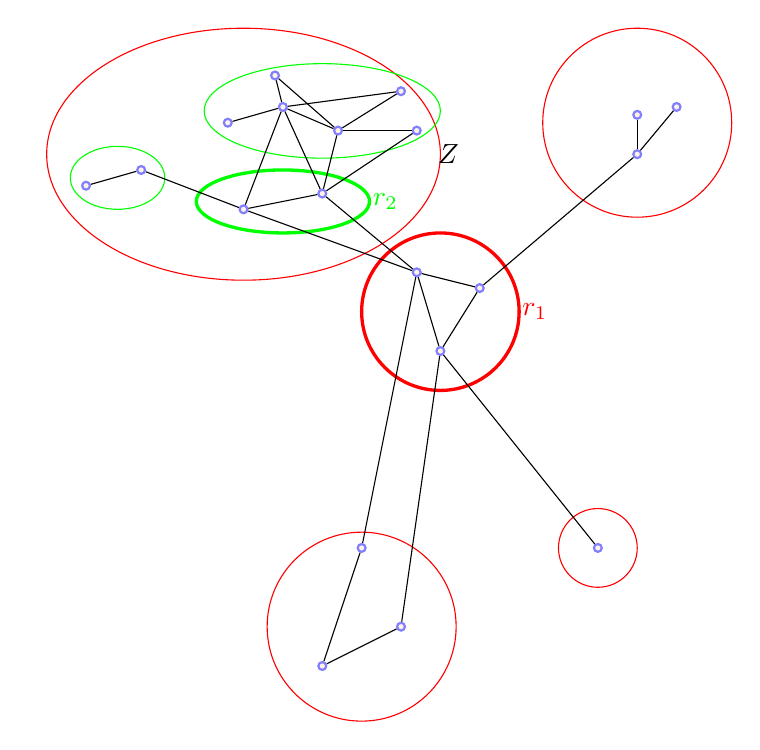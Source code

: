 \tikzstyle{place}=[circle,draw=blue!50,fill=blue!20,thick,inner sep=1pt]
\tikzstyle{selected}=[place, fill=orange!10]
\begin{tikzpicture}[>=stealth, auto]
    \draw (5,5) [red, very thick] circle (1);
    \draw (6.2,5) [red] node {$r_1$};
    \node (a1) at (5, 4.5) [selected] {};
    \node (a2) at (5.5, 5.3) [selected] {};
    \node (a3) at (4.7, 5.5) [selected] {};
    \draw (a1) -- (a2);
    \draw (a1) -- (a3);
    \draw (a2) -- (a3);
    
    \draw (7,2) [red] circle (0.5);
    \node (b1) at (7, 2) [selected] {};
    \draw (a1) -- (b1);
    
    \draw (4,1) [red] circle (1.2);
    \node (c1) at (4, 2) [selected] {};
    \node (c2) at (4.5, 1) [selected] {};
    \node (c3) at (3.5, 0.5) [selected] {};
    \draw (c3) -- (c2);
    \draw (c3) -- (c1);
    \draw (a1) -- (c2);
    \draw (a3) -- (c1);
    
    \draw (7.5,7.4) [red] circle (1.2);
    \node (d1) at (7.5, 7) [selected] {};
    \node (d2) at (7.5, 7.5) [selected] {};
    \node (d3) at (8, 7.6) [selected] {};
    \draw (d1) -- (d3);
    \draw (d1) -- (d2);
    \draw (a2) -- (d1);
        
    \draw (2.5,7) [red] ellipse (2.5 and 1.6);
    \draw (5.1,7) node {$Z$};
    
    \draw (3,6.4) [green, very thick] ellipse (1.1 and 0.4);
    \draw (4.3,6.4) [green] node {$r_2$};
    \node (e1) at (2.5, 6.3) [selected] {};
    \node (e2) at (3.5, 6.5) [selected] {};
    \draw (e1) -- (e2);
    \draw (a3) -- (e1);
    \draw (a3) -- (e2);
    
    \draw (0.9,6.7) [green] ellipse (0.6 and 0.4);
    \node (f1) at (0.5, 6.6) [selected] {};
    \node (f2) at (1.2, 6.8) [selected] {};
    \draw (f1) -- (f2);
    \draw (f2) -- (e1);
    
    \draw (3.5,7.55) [green] ellipse (1.5 and 0.6);
    \node (g1) at (3, 7.6) [selected] {};
    \node (g2) at (3.7, 7.3) [selected] {};
    \draw (g1) -- (g2);
    \draw (g1) -- (e1);
    \draw (g1) -- (e2);
    \draw (g2) -- (e2);
    
    \node (h1) at (2.3, 7.4) [selected] {};
    \node (h2) at (2.9, 8) [selected] {};
    \node (h3) at (4.5, 7.8) [selected] {};
    \node (h4) at (4.7, 7.3) [selected] {};
    \draw (h1) -- (g1);
    \draw (h2) -- (g1);
    \draw (h2) -- (g2);
    \draw (h3) -- (g1);
    \draw (h3) -- (g2);
    \draw (h4) -- (g2);
    \draw (h4) -- (e2);
\end{tikzpicture}
